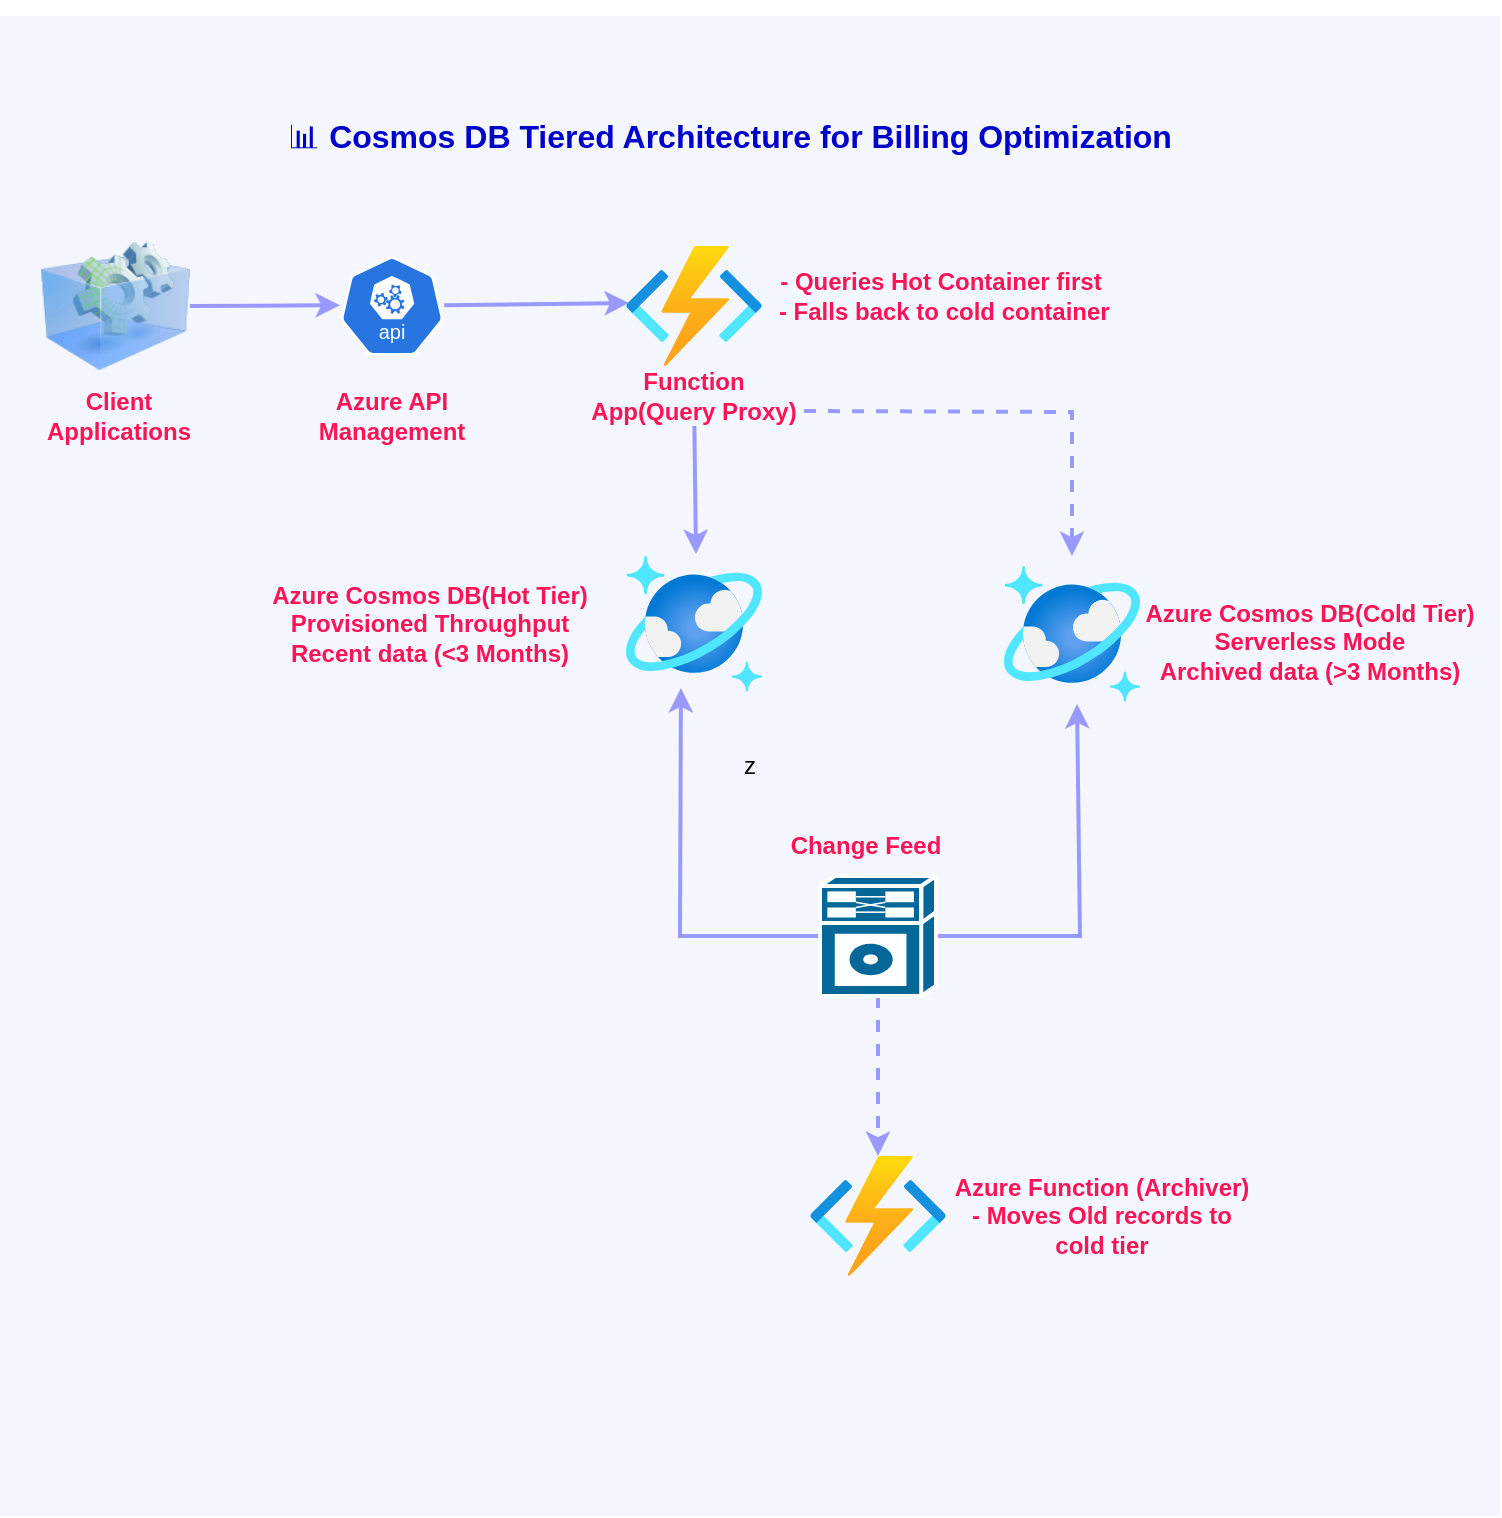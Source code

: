 <mxfile version="26.2.2">
  <diagram name="Page-1" id="oea5Tm7PwXKItTtQ0Bw0">
    <mxGraphModel dx="935" dy="1749" grid="1" gridSize="10" guides="1" tooltips="1" connect="1" arrows="1" fold="1" page="1" pageScale="1" pageWidth="850" pageHeight="1100" math="0" shadow="0">
      <root>
        <mxCell id="0" />
        <mxCell id="1" parent="0" />
        <mxCell id="cEFFgfjnjnyjCbzKoG2R-1" value="z" style="whiteSpace=wrap;html=1;aspect=fixed;fillColor=#F4F7FF;strokeColor=none;fillStyle=solid;" vertex="1" parent="1">
          <mxGeometry x="60" y="-70" width="750" height="750" as="geometry" />
        </mxCell>
        <mxCell id="cEFFgfjnjnyjCbzKoG2R-2" value="" style="image;html=1;image=img/lib/clip_art/computers/Virtual_Application_128x128.png" vertex="1" parent="1">
          <mxGeometry x="80" y="40" width="75" height="70" as="geometry" />
        </mxCell>
        <mxCell id="cEFFgfjnjnyjCbzKoG2R-3" value="" style="image;aspect=fixed;html=1;points=[];align=center;fontSize=12;image=img/lib/azure2/databases/Azure_Cosmos_DB.svg;" vertex="1" parent="1">
          <mxGeometry x="373" y="200" width="68" height="68" as="geometry" />
        </mxCell>
        <mxCell id="cEFFgfjnjnyjCbzKoG2R-17" value="" style="edgeStyle=none;rounded=0;orthogonalLoop=1;jettySize=auto;html=1;strokeColor=#9999FF;entryX=0.022;entryY=0.475;entryDx=0;entryDy=0;entryPerimeter=0;strokeWidth=2;" edge="1" parent="1" source="cEFFgfjnjnyjCbzKoG2R-4" target="cEFFgfjnjnyjCbzKoG2R-5">
          <mxGeometry relative="1" as="geometry">
            <mxPoint x="398.12" y="75" as="targetPoint" />
          </mxGeometry>
        </mxCell>
        <mxCell id="cEFFgfjnjnyjCbzKoG2R-4" value="" style="aspect=fixed;sketch=0;html=1;dashed=0;whitespace=wrap;verticalLabelPosition=bottom;verticalAlign=top;fillColor=#2875E2;strokeColor=#ffffff;points=[[0.005,0.63,0],[0.1,0.2,0],[0.9,0.2,0],[0.5,0,0],[0.995,0.63,0],[0.72,0.99,0],[0.5,1,0],[0.28,0.99,0]];shape=mxgraph.kubernetes.icon2;kubernetesLabel=1;prIcon=api" vertex="1" parent="1">
          <mxGeometry x="230" y="50" width="52.08" height="50" as="geometry" />
        </mxCell>
        <mxCell id="cEFFgfjnjnyjCbzKoG2R-5" value="" style="image;aspect=fixed;html=1;points=[];align=center;fontSize=12;image=img/lib/azure2/iot/Function_Apps.svg;" vertex="1" parent="1">
          <mxGeometry x="373" y="45" width="68" height="60" as="geometry" />
        </mxCell>
        <mxCell id="cEFFgfjnjnyjCbzKoG2R-7" value="" style="image;aspect=fixed;html=1;points=[];align=center;fontSize=12;image=img/lib/azure2/databases/Azure_Cosmos_DB.svg;" vertex="1" parent="1">
          <mxGeometry x="562" y="205" width="68" height="68" as="geometry" />
        </mxCell>
        <mxCell id="cEFFgfjnjnyjCbzKoG2R-8" value="" style="image;aspect=fixed;html=1;points=[];align=center;fontSize=12;image=img/lib/azure2/iot/Function_Apps.svg;" vertex="1" parent="1">
          <mxGeometry x="465" y="500" width="68" height="60" as="geometry" />
        </mxCell>
        <mxCell id="cEFFgfjnjnyjCbzKoG2R-37" style="edgeStyle=none;shape=connector;rounded=0;orthogonalLoop=1;jettySize=auto;html=1;exitX=1;exitY=0.5;exitDx=0;exitDy=0;exitPerimeter=0;strokeColor=#9999FF;align=center;verticalAlign=middle;fontFamily=Helvetica;fontSize=11;fontColor=default;labelBackgroundColor=default;endArrow=classic;entryX=0.537;entryY=1.015;entryDx=0;entryDy=0;entryPerimeter=0;strokeWidth=2;" edge="1" parent="1" source="cEFFgfjnjnyjCbzKoG2R-9" target="cEFFgfjnjnyjCbzKoG2R-7">
          <mxGeometry relative="1" as="geometry">
            <mxPoint x="610" y="270" as="targetPoint" />
            <Array as="points">
              <mxPoint x="600" y="390" />
            </Array>
          </mxGeometry>
        </mxCell>
        <mxCell id="cEFFgfjnjnyjCbzKoG2R-39" value="" style="edgeStyle=none;shape=connector;rounded=0;orthogonalLoop=1;jettySize=auto;html=1;strokeColor=#9999FF;align=center;verticalAlign=middle;fontFamily=Helvetica;fontSize=11;fontColor=default;labelBackgroundColor=default;endArrow=classic;entryX=0.404;entryY=0.971;entryDx=0;entryDy=0;entryPerimeter=0;strokeWidth=2;" edge="1" parent="1" source="cEFFgfjnjnyjCbzKoG2R-9" target="cEFFgfjnjnyjCbzKoG2R-3">
          <mxGeometry relative="1" as="geometry">
            <mxPoint x="401" y="390" as="targetPoint" />
            <Array as="points">
              <mxPoint x="400" y="390" />
            </Array>
          </mxGeometry>
        </mxCell>
        <mxCell id="cEFFgfjnjnyjCbzKoG2R-40" value="" style="edgeStyle=none;shape=connector;rounded=0;orthogonalLoop=1;jettySize=auto;html=1;strokeColor=light-dark(#9999FF,#66FFB3);align=center;verticalAlign=middle;fontFamily=Helvetica;fontSize=11;fontColor=default;labelBackgroundColor=default;endArrow=classic;strokeWidth=2;dashed=1;" edge="1" parent="1" source="cEFFgfjnjnyjCbzKoG2R-9" target="cEFFgfjnjnyjCbzKoG2R-8">
          <mxGeometry relative="1" as="geometry" />
        </mxCell>
        <mxCell id="cEFFgfjnjnyjCbzKoG2R-9" value="" style="shape=mxgraph.cisco.misc.generic_processor;html=1;pointerEvents=1;dashed=0;fillColor=#036897;strokeColor=#ffffff;strokeWidth=2;verticalLabelPosition=bottom;verticalAlign=top;align=center;outlineConnect=0;" vertex="1" parent="1">
          <mxGeometry x="470" y="360" width="58" height="60" as="geometry" />
        </mxCell>
        <mxCell id="cEFFgfjnjnyjCbzKoG2R-11" value="" style="endArrow=classic;html=1;rounded=0;exitX=1;exitY=0.5;exitDx=0;exitDy=0;entryX=0;entryY=0.492;entryDx=0;entryDy=0;entryPerimeter=0;strokeColor=#9999FF;fillColor=#E6FFCC;strokeWidth=2;" edge="1" parent="1" source="cEFFgfjnjnyjCbzKoG2R-2" target="cEFFgfjnjnyjCbzKoG2R-4">
          <mxGeometry width="50" height="50" relative="1" as="geometry">
            <mxPoint x="400" y="390" as="sourcePoint" />
            <mxPoint x="450" y="340" as="targetPoint" />
            <Array as="points" />
          </mxGeometry>
        </mxCell>
        <mxCell id="cEFFgfjnjnyjCbzKoG2R-19" value="&lt;span style=&quot;&quot;&gt;&lt;b&gt;&lt;font style=&quot;font-size: 12px;&quot;&gt;Client Applications&lt;/font&gt;&lt;/b&gt;&lt;/span&gt;" style="text;strokeColor=none;align=center;fillColor=none;html=1;verticalAlign=middle;whiteSpace=wrap;rounded=0;fontFamily=Helvetica;fontSize=11;fontColor=#FF1456;labelBackgroundColor=none;" vertex="1" parent="1">
          <mxGeometry x="87.5" y="110" width="62.5" height="40" as="geometry" />
        </mxCell>
        <mxCell id="cEFFgfjnjnyjCbzKoG2R-21" value="&lt;span style=&quot;&quot;&gt;&lt;b&gt;&lt;font style=&quot;font-size: 12px;&quot;&gt;Azure API Management&lt;/font&gt;&lt;/b&gt;&lt;/span&gt;" style="text;strokeColor=none;align=center;fillColor=none;html=1;verticalAlign=middle;whiteSpace=wrap;rounded=0;fontFamily=Helvetica;fontSize=11;fontColor=#FF1456;labelBackgroundColor=none;" vertex="1" parent="1">
          <mxGeometry x="222.08" y="110" width="67.92" height="40" as="geometry" />
        </mxCell>
        <mxCell id="cEFFgfjnjnyjCbzKoG2R-22" value="&lt;span style=&quot;&quot;&gt;&lt;font style=&quot;font-size: 12px;&quot;&gt;&lt;b&gt;Azure Cosmos DB(Hot Tier)&lt;/b&gt;&lt;/font&gt;&lt;/span&gt;&lt;div&gt;&lt;span style=&quot;&quot;&gt;&lt;font style=&quot;font-size: 12px;&quot;&gt;&lt;b&gt;Provisioned Throughput&lt;/b&gt;&lt;/font&gt;&lt;/span&gt;&lt;/div&gt;&lt;div&gt;&lt;span style=&quot;&quot;&gt;&lt;font style=&quot;font-size: 12px;&quot;&gt;&lt;b&gt;Recent data (&amp;lt;3 Months)&lt;/b&gt;&lt;/font&gt;&lt;/span&gt;&lt;/div&gt;" style="text;strokeColor=none;align=center;fillColor=none;html=1;verticalAlign=middle;whiteSpace=wrap;rounded=0;fontFamily=Helvetica;fontSize=11;fontColor=#FF1456;labelBackgroundColor=none;" vertex="1" parent="1">
          <mxGeometry x="190" y="209" width="170" height="50" as="geometry" />
        </mxCell>
        <mxCell id="cEFFgfjnjnyjCbzKoG2R-23" value="&lt;span style=&quot;&quot;&gt;&lt;b&gt;&lt;font style=&quot;font-size: 12px;&quot;&gt;- Queries Hot Container first&lt;/font&gt;&lt;/b&gt;&lt;/span&gt;&lt;div&gt;&lt;span style=&quot;&quot;&gt;&lt;b&gt;&lt;font style=&quot;font-size: 12px;&quot;&gt;&amp;nbsp;- Falls back to cold container&lt;/font&gt;&lt;/b&gt;&lt;/span&gt;&lt;/div&gt;" style="text;strokeColor=none;align=center;fillColor=none;html=1;verticalAlign=middle;whiteSpace=wrap;rounded=0;fontFamily=Helvetica;fontSize=11;fontColor=#FF1456;labelBackgroundColor=none;" vertex="1" parent="1">
          <mxGeometry x="441" y="50" width="179" height="40" as="geometry" />
        </mxCell>
        <mxCell id="cEFFgfjnjnyjCbzKoG2R-24" value="&lt;span style=&quot;&quot;&gt;&lt;font style=&quot;font-size: 12px;&quot;&gt;&lt;b&gt;Azure Cosmos DB(Cold Tier)&lt;/b&gt;&lt;/font&gt;&lt;/span&gt;&lt;div&gt;&lt;font style=&quot;font-size: 12px;&quot;&gt;&lt;b&gt;Serverless Mode&lt;/b&gt;&lt;/font&gt;&lt;/div&gt;&lt;div&gt;&lt;span style=&quot;&quot;&gt;&lt;font style=&quot;font-size: 12px;&quot;&gt;&lt;b&gt;Archived data (&amp;gt;3 Months)&lt;/b&gt;&lt;/font&gt;&lt;/span&gt;&lt;/div&gt;" style="text;strokeColor=none;align=center;fillColor=none;html=1;verticalAlign=middle;whiteSpace=wrap;rounded=0;fontFamily=Helvetica;fontSize=11;fontColor=#FF1456;labelBackgroundColor=none;" vertex="1" parent="1">
          <mxGeometry x="630" y="213" width="170" height="60" as="geometry" />
        </mxCell>
        <mxCell id="cEFFgfjnjnyjCbzKoG2R-42" value="" style="edgeStyle=none;shape=connector;rounded=0;orthogonalLoop=1;jettySize=auto;html=1;strokeColor=#9999FF;align=center;verticalAlign=middle;fontFamily=Helvetica;fontSize=11;fontColor=default;labelBackgroundColor=default;endArrow=classic;strokeWidth=2;" edge="1" parent="1" source="cEFFgfjnjnyjCbzKoG2R-25">
          <mxGeometry relative="1" as="geometry">
            <mxPoint x="408" y="199" as="targetPoint" />
          </mxGeometry>
        </mxCell>
        <mxCell id="cEFFgfjnjnyjCbzKoG2R-49" value="" style="edgeStyle=none;shape=connector;rounded=0;orthogonalLoop=1;jettySize=auto;html=1;strokeColor=#9999FF;align=center;verticalAlign=middle;fontFamily=Helvetica;fontSize=11;fontColor=default;labelBackgroundColor=default;endArrow=classic;exitX=1;exitY=0.75;exitDx=0;exitDy=0;strokeWidth=2;dashed=1;" edge="1" parent="1" source="cEFFgfjnjnyjCbzKoG2R-25">
          <mxGeometry relative="1" as="geometry">
            <mxPoint x="596" y="200" as="targetPoint" />
            <Array as="points">
              <mxPoint x="596" y="128" />
            </Array>
          </mxGeometry>
        </mxCell>
        <mxCell id="cEFFgfjnjnyjCbzKoG2R-25" value="&lt;span style=&quot;&quot;&gt;&lt;b&gt;&lt;font style=&quot;font-size: 12px;&quot;&gt;Function App(Query Proxy)&lt;/font&gt;&lt;/b&gt;&lt;/span&gt;" style="text;strokeColor=none;align=center;fillColor=none;html=1;verticalAlign=middle;whiteSpace=wrap;rounded=0;fontFamily=Helvetica;fontSize=11;fontColor=#FF1456;labelBackgroundColor=none;" vertex="1" parent="1">
          <mxGeometry x="352" y="105" width="110" height="30" as="geometry" />
        </mxCell>
        <mxCell id="cEFFgfjnjnyjCbzKoG2R-26" value="&lt;span style=&quot;&quot;&gt;&lt;b&gt;&lt;font style=&quot;font-size: 12px;&quot;&gt;Change Feed&lt;/font&gt;&lt;/b&gt;&lt;/span&gt;" style="text;strokeColor=none;align=center;fillColor=none;html=1;verticalAlign=middle;whiteSpace=wrap;rounded=0;fontFamily=Helvetica;fontSize=11;fontColor=#FF1456;labelBackgroundColor=none;" vertex="1" parent="1">
          <mxGeometry x="453.08" y="330" width="79.92" height="30" as="geometry" />
        </mxCell>
        <mxCell id="cEFFgfjnjnyjCbzKoG2R-27" value="&lt;b&gt;&lt;font style=&quot;font-size: 12px;&quot;&gt;Azure Function (Archiver)&lt;/font&gt;&lt;/b&gt;&lt;div&gt;&lt;b&gt;&lt;font style=&quot;font-size: 12px;&quot;&gt;- Moves Old records to cold tier&lt;/font&gt;&lt;/b&gt;&lt;/div&gt;" style="text;strokeColor=none;align=center;fillColor=none;html=1;verticalAlign=middle;whiteSpace=wrap;rounded=0;fontFamily=Helvetica;fontSize=11;fontColor=#FF1456;labelBackgroundColor=none;" vertex="1" parent="1">
          <mxGeometry x="533" y="500" width="156.46" height="60" as="geometry" />
        </mxCell>
        <mxCell id="cEFFgfjnjnyjCbzKoG2R-46" value="&lt;font style=&quot;font-size: 16px;&quot;&gt;📊 &lt;b style=&quot;&quot;&gt;&lt;font style=&quot;&quot;&gt;Cosmos DB Tiered Architecture for Billing Optimization&lt;/font&gt;&lt;/b&gt;&lt;/font&gt;" style="text;strokeColor=none;align=center;fillColor=none;html=1;verticalAlign=middle;whiteSpace=wrap;rounded=0;fontFamily=Helvetica;fontSize=11;fontColor=#0000CC;labelBackgroundColor=none;" vertex="1" parent="1">
          <mxGeometry x="192" y="-30" width="466.25" height="40" as="geometry" />
        </mxCell>
        <mxCell id="cEFFgfjnjnyjCbzKoG2R-50" style="edgeStyle=none;shape=connector;rounded=0;orthogonalLoop=1;jettySize=auto;html=1;exitX=0.5;exitY=0;exitDx=0;exitDy=0;strokeColor=#9999FF;align=center;verticalAlign=middle;fontFamily=Helvetica;fontSize=11;fontColor=default;labelBackgroundColor=default;endArrow=classic;" edge="1" parent="1" source="cEFFgfjnjnyjCbzKoG2R-1" target="cEFFgfjnjnyjCbzKoG2R-1">
          <mxGeometry relative="1" as="geometry" />
        </mxCell>
      </root>
    </mxGraphModel>
  </diagram>
</mxfile>
